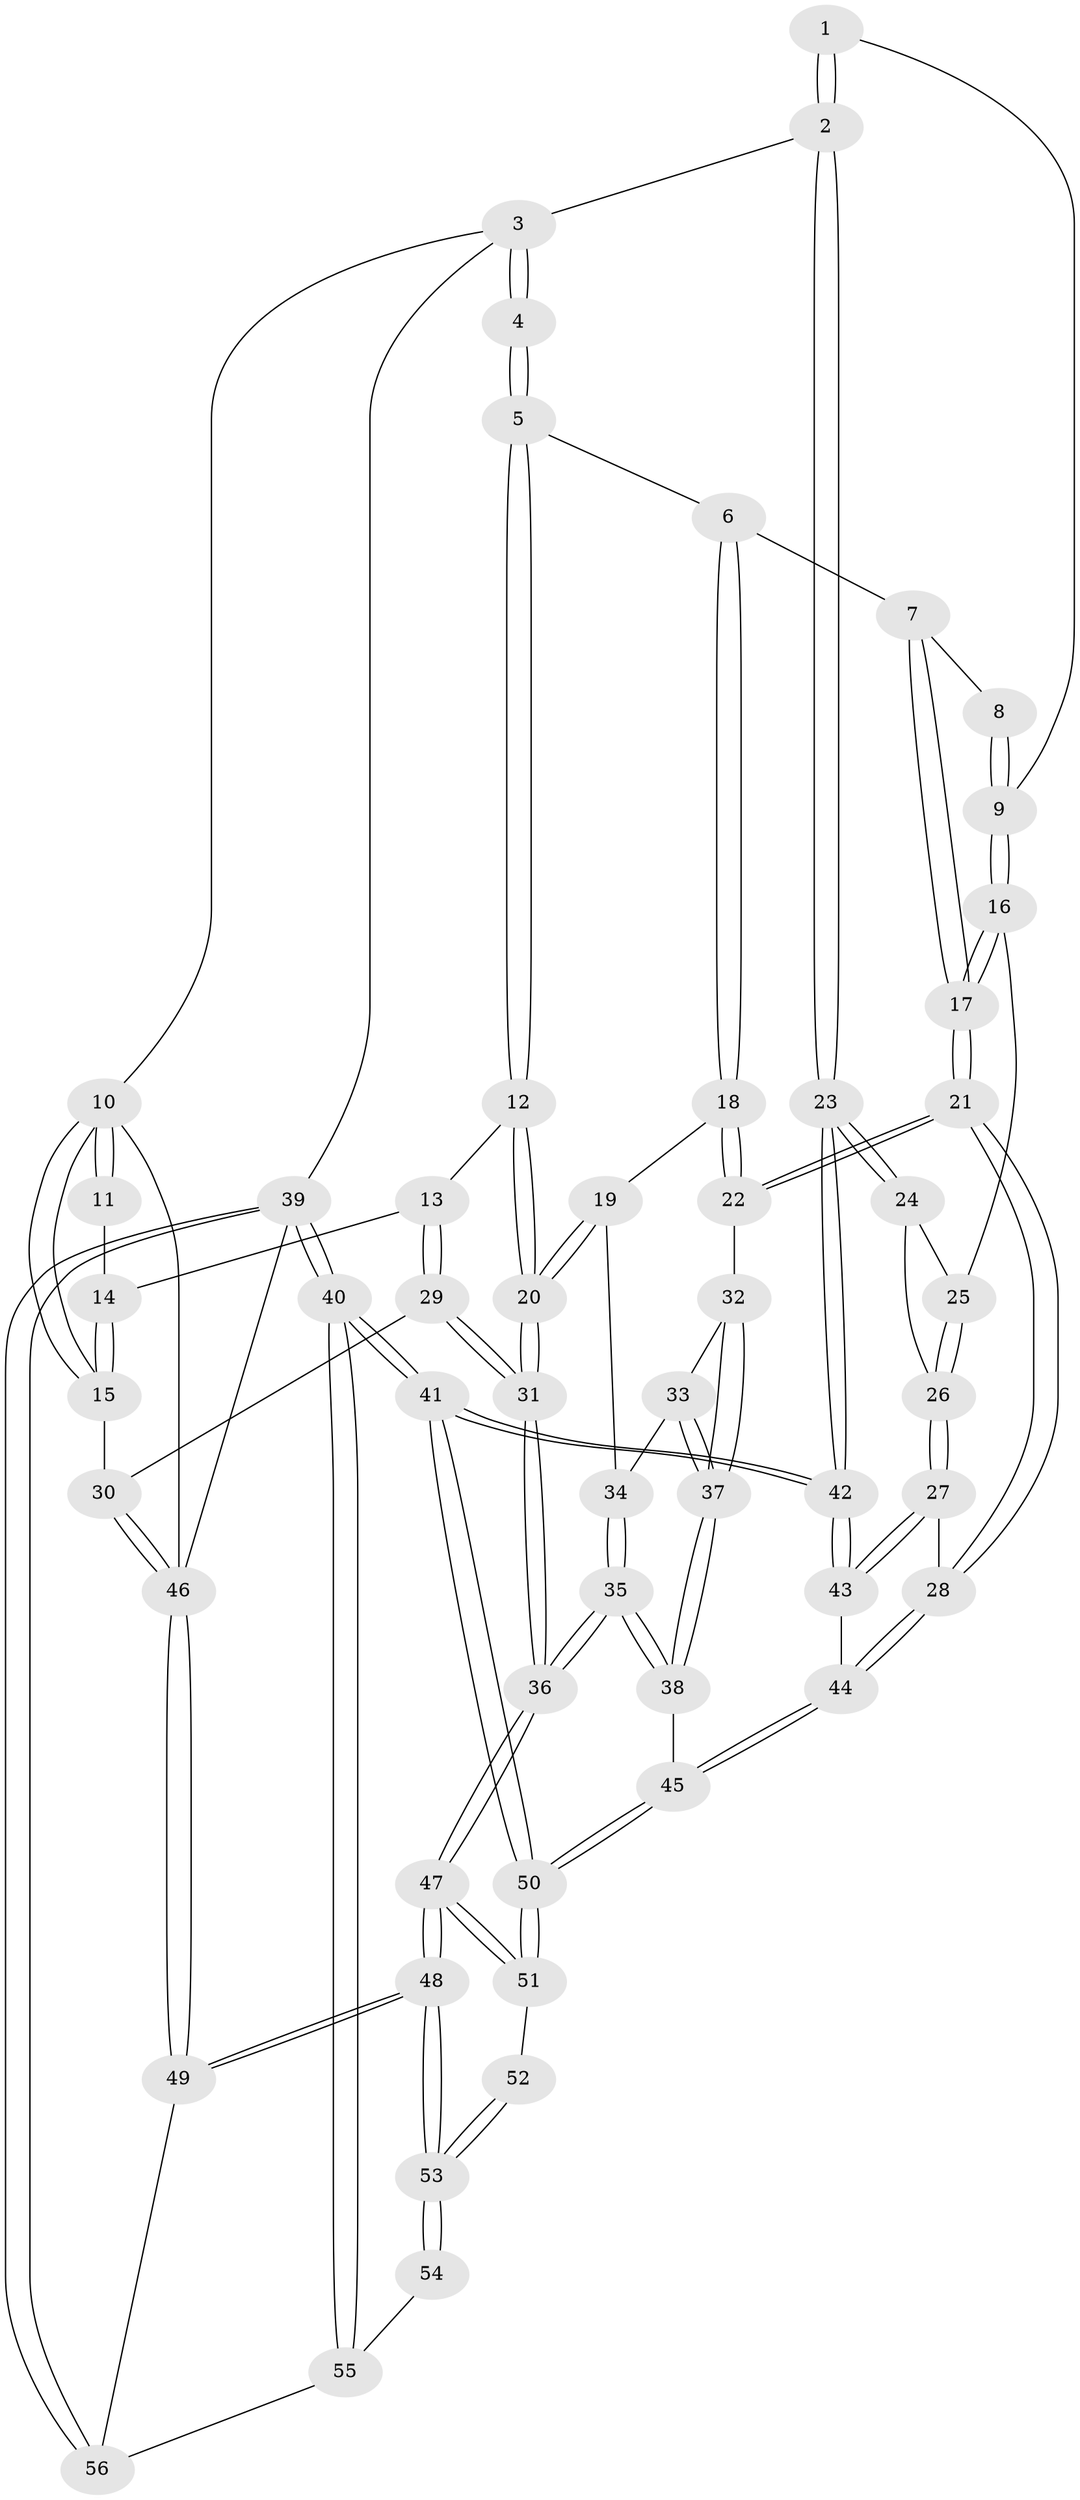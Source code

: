 // Generated by graph-tools (version 1.1) at 2025/11/02/27/25 16:11:55]
// undirected, 56 vertices, 137 edges
graph export_dot {
graph [start="1"]
  node [color=gray90,style=filled];
  1 [pos="+0.8958418860509161+0.058278981546897084"];
  2 [pos="+1+0"];
  3 [pos="+1+0"];
  4 [pos="+0.45273672536629533+0"];
  5 [pos="+0.45775534750094504+0"];
  6 [pos="+0.5196685556649387+0"];
  7 [pos="+0.5362718710252048+0"];
  8 [pos="+0.6937555842780895+0.04357848166514334"];
  9 [pos="+0.8371637404363418+0.18394698972202636"];
  10 [pos="+0+0"];
  11 [pos="+0.2697675159058053+0"];
  12 [pos="+0.2516366345346454+0.19054689540469927"];
  13 [pos="+0.23077555656341453+0.19388227740938643"];
  14 [pos="+0.10876580136127123+0.14930713897684458"];
  15 [pos="+0+0.20997485144355468"];
  16 [pos="+0.8371766671408641+0.1881605067204017"];
  17 [pos="+0.7685226179337032+0.27968035638075095"];
  18 [pos="+0.5109494100018945+0.2086529615169901"];
  19 [pos="+0.5093624543575009+0.21296442643424143"];
  20 [pos="+0.3302865597523638+0.3473813904301145"];
  21 [pos="+0.7636650537717776+0.3111678281705624"];
  22 [pos="+0.740651558395712+0.3173642332312219"];
  23 [pos="+1+0"];
  24 [pos="+1+0.18748334015439377"];
  25 [pos="+0.9079882945183031+0.20732692182833545"];
  26 [pos="+0.9383554744664119+0.3277646175428304"];
  27 [pos="+0.935620481848084+0.3475682809119833"];
  28 [pos="+0.7649647078603028+0.3125397733724942"];
  29 [pos="+0.09118112025530793+0.3366654620184389"];
  30 [pos="+0+0.22115435186883195"];
  31 [pos="+0.28584822241687236+0.6022111075952942"];
  32 [pos="+0.6710380022210292+0.36684000610462736"];
  33 [pos="+0.5332710611351976+0.2779749582700634"];
  34 [pos="+0.5199140835981152+0.25146428733606796"];
  35 [pos="+0.39043238222975674+0.658132108200628"];
  36 [pos="+0.30742951368592125+0.7152255101808886"];
  37 [pos="+0.5793212428104456+0.47312548043655045"];
  38 [pos="+0.5406354231000893+0.5690293803595087"];
  39 [pos="+1+1"];
  40 [pos="+1+1"];
  41 [pos="+1+0.7236045784972827"];
  42 [pos="+1+0.6287227974784959"];
  43 [pos="+1+0.47802059310902567"];
  44 [pos="+0.783138307429748+0.4016159070335496"];
  45 [pos="+0.7871772554562182+0.5695685421549409"];
  46 [pos="+0+1"];
  47 [pos="+0.2961873631500293+0.7441251367713175"];
  48 [pos="+0.2891503760023971+0.759344536022013"];
  49 [pos="+0.07093195731855761+1"];
  50 [pos="+1+0.6929428492261948"];
  51 [pos="+0.9598985722415355+0.7114639909143328"];
  52 [pos="+0.9141189094431302+0.7375023820148365"];
  53 [pos="+0.5224322517263787+0.8011913422934054"];
  54 [pos="+0.7370767096177311+0.8636955782771457"];
  55 [pos="+0.7422134777989069+0.926309877485098"];
  56 [pos="+0.6081964313087043+1"];
  1 -- 2;
  1 -- 2;
  1 -- 9;
  2 -- 3;
  2 -- 23;
  2 -- 23;
  3 -- 4;
  3 -- 4;
  3 -- 10;
  3 -- 39;
  4 -- 5;
  4 -- 5;
  5 -- 6;
  5 -- 12;
  5 -- 12;
  6 -- 7;
  6 -- 18;
  6 -- 18;
  7 -- 8;
  7 -- 17;
  7 -- 17;
  8 -- 9;
  8 -- 9;
  9 -- 16;
  9 -- 16;
  10 -- 11;
  10 -- 11;
  10 -- 15;
  10 -- 15;
  10 -- 46;
  11 -- 14;
  12 -- 13;
  12 -- 20;
  12 -- 20;
  13 -- 14;
  13 -- 29;
  13 -- 29;
  14 -- 15;
  14 -- 15;
  15 -- 30;
  16 -- 17;
  16 -- 17;
  16 -- 25;
  17 -- 21;
  17 -- 21;
  18 -- 19;
  18 -- 22;
  18 -- 22;
  19 -- 20;
  19 -- 20;
  19 -- 34;
  20 -- 31;
  20 -- 31;
  21 -- 22;
  21 -- 22;
  21 -- 28;
  21 -- 28;
  22 -- 32;
  23 -- 24;
  23 -- 24;
  23 -- 42;
  23 -- 42;
  24 -- 25;
  24 -- 26;
  25 -- 26;
  25 -- 26;
  26 -- 27;
  26 -- 27;
  27 -- 28;
  27 -- 43;
  27 -- 43;
  28 -- 44;
  28 -- 44;
  29 -- 30;
  29 -- 31;
  29 -- 31;
  30 -- 46;
  30 -- 46;
  31 -- 36;
  31 -- 36;
  32 -- 33;
  32 -- 37;
  32 -- 37;
  33 -- 34;
  33 -- 37;
  33 -- 37;
  34 -- 35;
  34 -- 35;
  35 -- 36;
  35 -- 36;
  35 -- 38;
  35 -- 38;
  36 -- 47;
  36 -- 47;
  37 -- 38;
  37 -- 38;
  38 -- 45;
  39 -- 40;
  39 -- 40;
  39 -- 56;
  39 -- 56;
  39 -- 46;
  40 -- 41;
  40 -- 41;
  40 -- 55;
  40 -- 55;
  41 -- 42;
  41 -- 42;
  41 -- 50;
  41 -- 50;
  42 -- 43;
  42 -- 43;
  43 -- 44;
  44 -- 45;
  44 -- 45;
  45 -- 50;
  45 -- 50;
  46 -- 49;
  46 -- 49;
  47 -- 48;
  47 -- 48;
  47 -- 51;
  47 -- 51;
  48 -- 49;
  48 -- 49;
  48 -- 53;
  48 -- 53;
  49 -- 56;
  50 -- 51;
  50 -- 51;
  51 -- 52;
  52 -- 53;
  52 -- 53;
  53 -- 54;
  53 -- 54;
  54 -- 55;
  55 -- 56;
}
